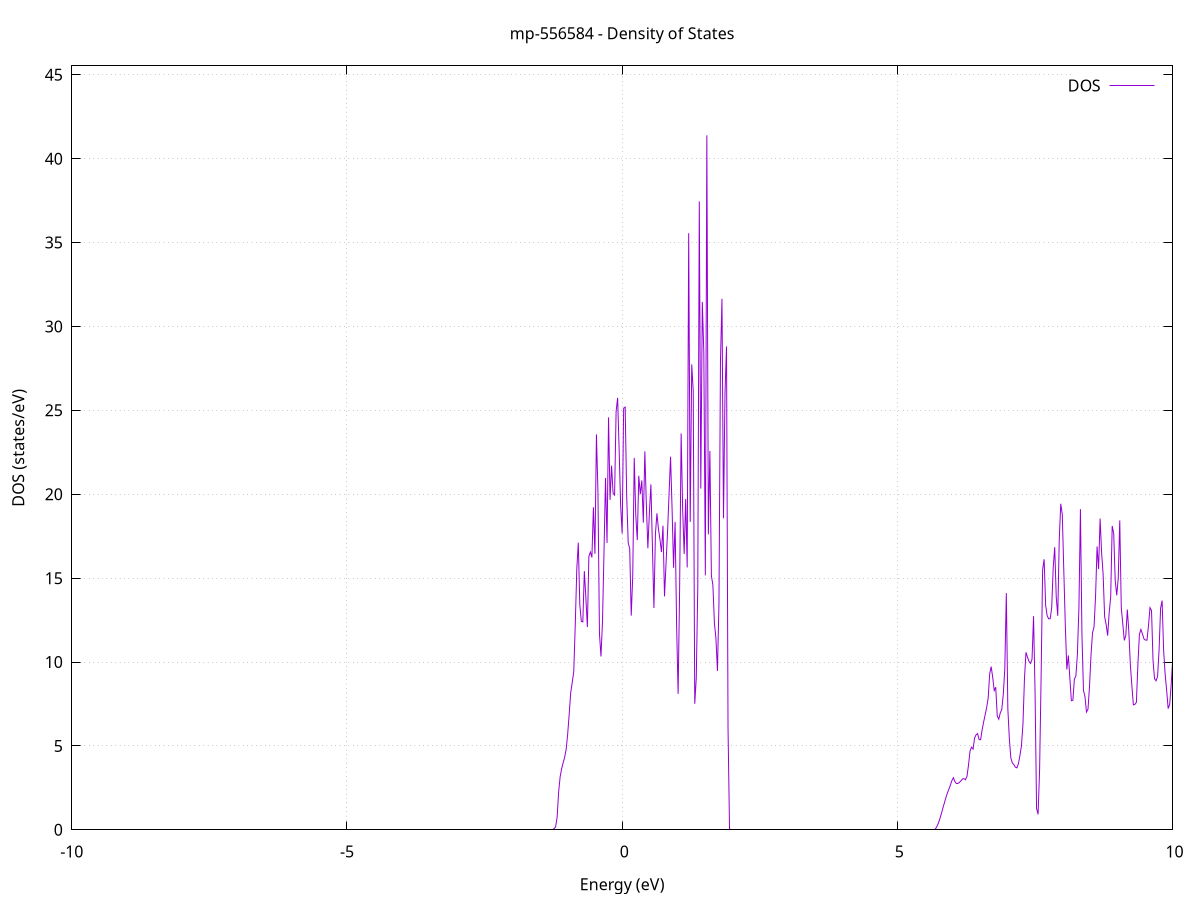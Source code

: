 set title 'mp-556584 - Density of States'
set xlabel 'Energy (eV)'
set ylabel 'DOS (states/eV)'
set grid
set xrange [-10:10]
set yrange [0:45.534]
set xzeroaxis lt -1
set terminal png size 800,600
set output 'mp-556584_dos_gnuplot.png'
plot '-' using 1:2 with lines title 'DOS'
-37.265600 0.000000
-37.238100 0.000000
-37.210600 0.000000
-37.183200 0.000000
-37.155700 0.000000
-37.128200 0.000000
-37.100700 0.000000
-37.073200 0.000000
-37.045800 0.000000
-37.018300 0.000000
-36.990800 0.000000
-36.963300 0.000000
-36.935800 0.000000
-36.908300 0.000000
-36.880900 0.000000
-36.853400 0.000000
-36.825900 0.000000
-36.798400 0.000000
-36.770900 0.000000
-36.743500 0.000000
-36.716000 0.000000
-36.688500 0.000000
-36.661000 0.000000
-36.633500 0.000000
-36.606000 0.000000
-36.578600 0.000000
-36.551100 0.000000
-36.523600 0.000000
-36.496100 0.000000
-36.468600 0.000000
-36.441100 0.000000
-36.413700 0.000000
-36.386200 0.000000
-36.358700 0.000000
-36.331200 0.000000
-36.303700 0.000000
-36.276300 0.000000
-36.248800 0.000000
-36.221300 0.000000
-36.193800 0.000000
-36.166300 0.000000
-36.138800 0.000000
-36.111400 0.000000
-36.083900 0.000000
-36.056400 0.000000
-36.028900 0.000000
-36.001400 0.000000
-35.974000 0.000000
-35.946500 0.000000
-35.919000 0.000000
-35.891500 0.000000
-35.864000 0.000000
-35.836500 0.000000
-35.809100 0.000000
-35.781600 0.000000
-35.754100 0.000000
-35.726600 0.000000
-35.699100 0.000000
-35.671600 0.000000
-35.644200 0.000000
-35.616700 0.000000
-35.589200 0.000000
-35.561700 0.000000
-35.534200 0.000000
-35.506800 0.000000
-35.479300 0.000000
-35.451800 0.000000
-35.424300 0.000000
-35.396800 0.000000
-35.369300 0.000000
-35.341900 0.000000
-35.314400 0.000000
-35.286900 0.000000
-35.259400 0.000000
-35.231900 0.000000
-35.204500 0.000000
-35.177000 0.000000
-35.149500 0.000000
-35.122000 0.000000
-35.094500 0.000000
-35.067000 0.000000
-35.039600 0.000000
-35.012100 0.000000
-34.984600 0.000000
-34.957100 0.000000
-34.929600 0.000000
-34.902200 0.000000
-34.874700 0.000000
-34.847200 0.000000
-34.819700 0.000000
-34.792200 0.000000
-34.764700 1.332900
-34.737300 32.834900
-34.709800 69.487000
-34.682300 5.483900
-34.654800 22.137200
-34.627300 77.278800
-34.599800 99.014600
-34.572400 33.036500
-34.544900 0.000000
-34.517400 0.000000
-34.489900 0.000000
-34.462400 0.000000
-34.435000 0.000000
-34.407500 0.000000
-34.380000 0.000000
-34.352500 0.000000
-34.325000 0.000000
-34.297500 0.000000
-34.270100 0.000000
-34.242600 0.000000
-34.215100 0.000000
-34.187600 0.000000
-34.160100 0.000000
-34.132700 0.000000
-34.105200 0.000000
-34.077700 0.000000
-34.050200 0.000000
-34.022700 0.000000
-33.995200 0.000000
-33.967800 0.000000
-33.940300 0.000000
-33.912800 0.000000
-33.885300 0.000000
-33.857800 0.000000
-33.830300 0.000000
-33.802900 0.000000
-33.775400 0.000000
-33.747900 0.000000
-33.720400 0.000000
-33.692900 0.000000
-33.665500 0.000000
-33.638000 0.000000
-33.610500 0.000000
-33.583000 0.000000
-33.555500 0.000000
-33.528000 0.000000
-33.500600 0.000000
-33.473100 0.000000
-33.445600 0.000000
-33.418100 0.000000
-33.390600 0.000000
-33.363200 0.000000
-33.335700 0.000000
-33.308200 0.000000
-33.280700 0.000000
-33.253200 0.000000
-33.225700 0.000000
-33.198300 0.000000
-33.170800 0.000000
-33.143300 0.000000
-33.115800 0.000000
-33.088300 0.000000
-33.060800 0.000000
-33.033400 0.000000
-33.005900 0.000000
-32.978400 0.000000
-32.950900 0.000000
-32.923400 0.000000
-32.896000 0.000000
-32.868500 0.000000
-32.841000 0.000000
-32.813500 0.000000
-32.786000 0.000000
-32.758500 0.000000
-32.731100 0.000000
-32.703600 0.000000
-32.676100 0.000000
-32.648600 0.000000
-32.621100 0.000000
-32.593700 0.000000
-32.566200 0.000000
-32.538700 0.000000
-32.511200 0.000000
-32.483700 0.000000
-32.456200 0.000000
-32.428800 0.000000
-32.401300 0.000000
-32.373800 0.000000
-32.346300 0.000000
-32.318800 0.000000
-32.291400 0.000000
-32.263900 0.000000
-32.236400 0.000000
-32.208900 0.000000
-32.181400 0.000000
-32.153900 0.000000
-32.126500 0.000000
-32.099000 0.000000
-32.071500 0.000000
-32.044000 0.000000
-32.016500 0.000000
-31.989000 0.000000
-31.961600 0.000000
-31.934100 0.000000
-31.906600 0.000000
-31.879100 0.000000
-31.851600 0.000000
-31.824200 0.000000
-31.796700 0.000000
-31.769200 0.000000
-31.741700 0.000000
-31.714200 0.000000
-31.686700 0.000000
-31.659300 0.000000
-31.631800 0.000000
-31.604300 0.000000
-31.576800 0.000000
-31.549300 0.000000
-31.521900 0.000000
-31.494400 0.000000
-31.466900 0.000000
-31.439400 0.000000
-31.411900 0.000000
-31.384400 0.000000
-31.357000 0.000000
-31.329500 0.000000
-31.302000 0.000000
-31.274500 0.000000
-31.247000 0.000000
-31.219500 0.000000
-31.192100 0.000000
-31.164600 0.000000
-31.137100 0.000000
-31.109600 0.000000
-31.082100 0.000000
-31.054700 0.000000
-31.027200 0.000000
-30.999700 0.000000
-30.972200 0.000000
-30.944700 0.000000
-30.917200 0.000000
-30.889800 0.000000
-30.862300 0.000000
-30.834800 0.000000
-30.807300 0.000000
-30.779800 0.000000
-30.752400 0.000000
-30.724900 0.000000
-30.697400 0.000000
-30.669900 0.000000
-30.642400 0.000000
-30.614900 0.000000
-30.587500 0.000000
-30.560000 0.000000
-30.532500 0.000000
-30.505000 0.000000
-30.477500 0.000000
-30.450000 0.000000
-30.422600 0.000000
-30.395100 0.000000
-30.367600 0.000000
-30.340100 0.000000
-30.312600 0.000000
-30.285200 0.000000
-30.257700 0.000000
-30.230200 0.000000
-30.202700 0.000000
-30.175200 0.000000
-30.147700 0.000000
-30.120300 0.000000
-30.092800 0.000000
-30.065300 0.000000
-30.037800 0.000000
-30.010300 0.000000
-29.982900 0.000000
-29.955400 0.000000
-29.927900 0.000000
-29.900400 0.000000
-29.872900 0.000000
-29.845400 0.000000
-29.818000 0.000000
-29.790500 0.000000
-29.763000 0.000000
-29.735500 0.000000
-29.708000 0.000000
-29.680600 0.000000
-29.653100 0.000000
-29.625600 0.000000
-29.598100 0.000000
-29.570600 0.000000
-29.543100 0.000000
-29.515700 0.000000
-29.488200 0.000000
-29.460700 0.000000
-29.433200 0.000000
-29.405700 0.000000
-29.378200 0.000000
-29.350800 0.000000
-29.323300 0.000000
-29.295800 0.000000
-29.268300 0.000000
-29.240800 0.000000
-29.213400 0.000000
-29.185900 0.000000
-29.158400 0.000000
-29.130900 0.000000
-29.103400 0.000000
-29.075900 0.000000
-29.048500 0.000000
-29.021000 0.000000
-28.993500 0.000000
-28.966000 0.000000
-28.938500 0.000000
-28.911100 0.000000
-28.883600 0.000000
-28.856100 0.000000
-28.828600 0.000000
-28.801100 0.000000
-28.773600 0.000000
-28.746200 0.000000
-28.718700 0.000000
-28.691200 0.000000
-28.663700 0.000000
-28.636200 0.000000
-28.608700 0.000000
-28.581300 0.000000
-28.553800 0.000000
-28.526300 0.000000
-28.498800 0.000000
-28.471300 0.000000
-28.443900 0.000000
-28.416400 0.000000
-28.388900 0.000000
-28.361400 0.000000
-28.333900 0.000000
-28.306400 0.000000
-28.279000 0.000000
-28.251500 0.000000
-28.224000 0.000000
-28.196500 0.000000
-28.169000 0.000000
-28.141600 0.000000
-28.114100 0.000000
-28.086600 0.000000
-28.059100 0.000000
-28.031600 0.000000
-28.004100 0.000000
-27.976700 0.000000
-27.949200 0.000000
-27.921700 0.000000
-27.894200 0.000000
-27.866700 0.000000
-27.839300 0.000000
-27.811800 0.000000
-27.784300 0.000000
-27.756800 0.000000
-27.729300 0.000000
-27.701800 0.000000
-27.674400 0.000000
-27.646900 0.000000
-27.619400 0.000000
-27.591900 0.000000
-27.564400 0.000000
-27.536900 0.000000
-27.509500 0.000000
-27.482000 0.000000
-27.454500 0.000000
-27.427000 0.000000
-27.399500 0.000000
-27.372100 0.000000
-27.344600 0.000000
-27.317100 0.000000
-27.289600 0.000000
-27.262100 0.000000
-27.234600 0.000000
-27.207200 0.000000
-27.179700 0.000000
-27.152200 0.000000
-27.124700 0.000000
-27.097200 0.000000
-27.069800 0.000000
-27.042300 0.000000
-27.014800 0.000000
-26.987300 0.000000
-26.959800 0.000000
-26.932300 0.000000
-26.904900 0.000000
-26.877400 0.000000
-26.849900 0.000000
-26.822400 0.000000
-26.794900 0.000000
-26.767400 0.000000
-26.740000 0.000000
-26.712500 0.000000
-26.685000 0.000000
-26.657500 0.000000
-26.630000 0.000000
-26.602600 0.000000
-26.575100 0.000000
-26.547600 0.000000
-26.520100 0.000000
-26.492600 0.000000
-26.465100 0.000000
-26.437700 0.000000
-26.410200 0.000000
-26.382700 0.000000
-26.355200 0.000000
-26.327700 0.000000
-26.300300 0.000000
-26.272800 0.000000
-26.245300 0.000000
-26.217800 0.000000
-26.190300 0.000000
-26.162800 0.000000
-26.135400 0.000000
-26.107900 0.000000
-26.080400 0.000000
-26.052900 0.000000
-26.025400 0.000000
-25.997900 0.000000
-25.970500 0.000000
-25.943000 0.000000
-25.915500 0.000000
-25.888000 0.000000
-25.860500 0.000000
-25.833100 0.000000
-25.805600 0.000000
-25.778100 0.000000
-25.750600 0.000000
-25.723100 0.000000
-25.695600 0.000000
-25.668200 0.000000
-25.640700 0.000000
-25.613200 0.000000
-25.585700 0.000000
-25.558200 0.000000
-25.530800 0.000000
-25.503300 0.000000
-25.475800 0.000000
-25.448300 0.000000
-25.420800 0.000000
-25.393300 0.000000
-25.365900 0.000000
-25.338400 0.000000
-25.310900 0.000000
-25.283400 0.000000
-25.255900 0.000000
-25.228500 0.000000
-25.201000 0.000000
-25.173500 0.000000
-25.146000 0.000000
-25.118500 0.000000
-25.091000 0.000000
-25.063600 0.000000
-25.036100 0.000000
-25.008600 0.000000
-24.981100 0.000000
-24.953600 0.000000
-24.926100 0.000000
-24.898700 0.000000
-24.871200 0.000000
-24.843700 0.000000
-24.816200 0.000000
-24.788700 0.000000
-24.761300 0.000000
-24.733800 0.000000
-24.706300 0.000000
-24.678800 0.000000
-24.651300 0.000000
-24.623800 0.000000
-24.596400 0.000000
-24.568900 0.000000
-24.541400 0.000000
-24.513900 0.000000
-24.486400 0.000000
-24.459000 0.000000
-24.431500 0.000000
-24.404000 0.000000
-24.376500 0.000000
-24.349000 0.000000
-24.321500 0.000000
-24.294100 0.000000
-24.266600 0.000000
-24.239100 0.000000
-24.211600 0.000000
-24.184100 0.000000
-24.156600 0.000000
-24.129200 0.000000
-24.101700 0.000000
-24.074200 0.000000
-24.046700 0.000000
-24.019200 0.000000
-23.991800 0.000000
-23.964300 0.000000
-23.936800 0.000000
-23.909300 0.000000
-23.881800 0.000000
-23.854300 0.000000
-23.826900 0.000000
-23.799400 0.000000
-23.771900 0.000000
-23.744400 0.000000
-23.716900 0.000000
-23.689500 0.000000
-23.662000 0.000000
-23.634500 0.000000
-23.607000 0.000000
-23.579500 0.000000
-23.552000 0.000000
-23.524600 0.000000
-23.497100 0.000000
-23.469600 0.000000
-23.442100 0.000000
-23.414600 0.000000
-23.387200 0.000000
-23.359700 0.000000
-23.332200 0.000000
-23.304700 0.000000
-23.277200 0.000000
-23.249700 0.000000
-23.222300 0.000000
-23.194800 0.000000
-23.167300 0.000000
-23.139800 0.000000
-23.112300 0.000000
-23.084800 0.000000
-23.057400 0.000000
-23.029900 0.000000
-23.002400 0.000000
-22.974900 0.000000
-22.947400 0.000000
-22.920000 0.000000
-22.892500 0.000000
-22.865000 0.000000
-22.837500 0.000000
-22.810000 0.000000
-22.782500 0.000000
-22.755100 0.000000
-22.727600 0.000000
-22.700100 0.000000
-22.672600 0.000000
-22.645100 0.000000
-22.617700 0.000000
-22.590200 0.000000
-22.562700 0.000000
-22.535200 0.000000
-22.507700 0.000000
-22.480200 0.000000
-22.452800 0.000000
-22.425300 0.000000
-22.397800 0.000000
-22.370300 0.000000
-22.342800 0.000000
-22.315300 0.000000
-22.287900 0.000000
-22.260400 0.000000
-22.232900 0.000000
-22.205400 0.000000
-22.177900 0.000000
-22.150500 0.000000
-22.123000 0.000000
-22.095500 0.000000
-22.068000 0.000000
-22.040500 0.000000
-22.013000 0.000000
-21.985600 0.000000
-21.958100 0.000000
-21.930600 0.000000
-21.903100 0.000000
-21.875600 0.000000
-21.848200 0.000000
-21.820700 0.000000
-21.793200 0.000000
-21.765700 0.000000
-21.738200 0.000000
-21.710700 0.000000
-21.683300 0.000000
-21.655800 0.000000
-21.628300 0.000000
-21.600800 0.000000
-21.573300 0.000000
-21.545800 0.000000
-21.518400 0.000000
-21.490900 0.000000
-21.463400 0.000000
-21.435900 0.000000
-21.408400 0.000000
-21.381000 0.000000
-21.353500 0.000000
-21.326000 0.000000
-21.298500 0.000000
-21.271000 0.000000
-21.243500 0.000000
-21.216100 0.000000
-21.188600 0.000000
-21.161100 0.000000
-21.133600 0.000000
-21.106100 0.000000
-21.078700 0.000000
-21.051200 0.000000
-21.023700 0.000000
-20.996200 0.000000
-20.968700 0.000000
-20.941200 0.000000
-20.913800 0.000000
-20.886300 0.000000
-20.858800 0.000000
-20.831300 0.000000
-20.803800 0.000000
-20.776400 0.000000
-20.748900 0.000000
-20.721400 0.000000
-20.693900 0.000000
-20.666400 0.000000
-20.638900 0.000000
-20.611500 0.000000
-20.584000 0.000000
-20.556500 0.000000
-20.529000 0.000000
-20.501500 0.000000
-20.474000 0.000000
-20.446600 0.000000
-20.419100 0.000000
-20.391600 0.000000
-20.364100 0.000000
-20.336600 0.000000
-20.309200 0.000000
-20.281700 0.000000
-20.254200 0.000000
-20.226700 0.000000
-20.199200 0.000000
-20.171700 0.000000
-20.144300 0.000000
-20.116800 0.000000
-20.089300 0.000000
-20.061800 0.000000
-20.034300 0.000000
-20.006900 0.000000
-19.979400 0.000000
-19.951900 0.000000
-19.924400 0.000000
-19.896900 0.000000
-19.869400 0.000000
-19.842000 0.000000
-19.814500 0.000000
-19.787000 0.000000
-19.759500 0.000000
-19.732000 0.000000
-19.704500 0.000000
-19.677100 0.000000
-19.649600 0.000000
-19.622100 0.000000
-19.594600 0.000000
-19.567100 0.000000
-19.539700 0.000000
-19.512200 0.000000
-19.484700 0.000000
-19.457200 0.000000
-19.429700 0.000000
-19.402200 0.000000
-19.374800 0.000000
-19.347300 0.000000
-19.319800 0.000000
-19.292300 0.000000
-19.264800 0.000000
-19.237400 0.000000
-19.209900 0.000000
-19.182400 0.000000
-19.154900 0.000000
-19.127400 0.000000
-19.099900 0.000000
-19.072500 0.000000
-19.045000 0.000000
-19.017500 0.000000
-18.990000 0.000000
-18.962500 0.000000
-18.935100 0.000000
-18.907600 0.000000
-18.880100 0.000000
-18.852600 0.000000
-18.825100 0.000000
-18.797600 0.000000
-18.770200 0.000000
-18.742700 0.000000
-18.715200 0.000000
-18.687700 0.000000
-18.660200 0.000000
-18.632700 0.000000
-18.605300 0.000000
-18.577800 0.000000
-18.550300 0.000000
-18.522800 0.000000
-18.495300 0.000000
-18.467900 0.000000
-18.440400 0.000000
-18.412900 0.000000
-18.385400 0.000000
-18.357900 0.000000
-18.330400 0.000000
-18.303000 0.000000
-18.275500 0.000000
-18.248000 0.000000
-18.220500 0.000000
-18.193000 0.000000
-18.165600 0.000000
-18.138100 0.000000
-18.110600 0.000000
-18.083100 0.000000
-18.055600 0.000000
-18.028100 0.000000
-18.000700 0.000000
-17.973200 0.000000
-17.945700 0.000000
-17.918200 0.000000
-17.890700 0.000000
-17.863200 0.000000
-17.835800 0.000000
-17.808300 0.000000
-17.780800 0.000000
-17.753300 0.000000
-17.725800 0.000000
-17.698400 0.000000
-17.670900 0.000000
-17.643400 0.000000
-17.615900 0.000000
-17.588400 0.000000
-17.560900 0.000000
-17.533500 0.000000
-17.506000 0.000000
-17.478500 0.000000
-17.451000 0.000000
-17.423500 0.000000
-17.396100 0.000000
-17.368600 0.000000
-17.341100 0.000000
-17.313600 0.000000
-17.286100 0.000000
-17.258600 0.000000
-17.231200 0.000000
-17.203700 0.000000
-17.176200 0.000000
-17.148700 0.000000
-17.121200 0.030700
-17.093700 0.303900
-17.066300 0.837800
-17.038800 1.422200
-17.011300 2.041200
-16.983800 2.808300
-16.956300 3.664800
-16.928900 5.842300
-16.901400 39.109400
-16.873900 9.521600
-16.846400 7.644800
-16.818900 11.103100
-16.791400 10.607200
-16.764000 10.824500
-16.736500 12.716400
-16.709000 19.880900
-16.681500 17.409100
-16.654000 13.512400
-16.626600 13.120800
-16.599100 16.315100
-16.571600 17.013600
-16.544100 10.030200
-16.516600 10.969500
-16.489100 16.096200
-16.461700 29.424900
-16.434200 12.631000
-16.406700 10.190800
-16.379200 11.693700
-16.351700 20.201100
-16.324300 11.542700
-16.296800 6.946400
-16.269300 4.804500
-16.241800 4.531800
-16.214300 8.414700
-16.186800 7.733700
-16.159400 7.411400
-16.131900 6.982500
-16.104400 6.007200
-16.076900 5.657400
-16.049400 5.431900
-16.021900 5.064700
-15.994500 5.376300
-15.967000 4.750100
-15.939500 4.867900
-15.912000 10.324500
-15.884500 14.298600
-15.857100 16.162400
-15.829600 12.076000
-15.802100 8.700000
-15.774600 7.037400
-15.747100 5.422000
-15.719600 5.477600
-15.692200 8.162500
-15.664700 17.264500
-15.637200 17.017000
-15.609700 16.337100
-15.582200 11.960300
-15.554800 10.463600
-15.527300 12.245900
-15.499800 12.680100
-15.472300 13.944300
-15.444800 11.525300
-15.417300 7.505100
-15.389900 6.081700
-15.362400 7.736400
-15.334900 16.568100
-15.307400 9.151700
-15.279900 8.413400
-15.252400 27.539400
-15.225000 17.962100
-15.197500 34.016000
-15.170000 35.482200
-15.142500 42.570100
-15.115000 37.935200
-15.087600 59.956900
-15.060100 48.467900
-15.032600 54.621200
-15.005100 44.348400
-14.977600 51.647500
-14.950100 37.692200
-14.922700 67.809700
-14.895200 28.473400
-14.867700 21.947600
-14.840200 18.867000
-14.812700 11.454800
-14.785300 0.000000
-14.757800 0.000000
-14.730300 0.000000
-14.702800 0.000000
-14.675300 0.000000
-14.647800 0.000000
-14.620400 0.000000
-14.592900 0.000000
-14.565400 0.000000
-14.537900 0.000000
-14.510400 0.000000
-14.482900 0.000000
-14.455500 0.000000
-14.428000 0.000000
-14.400500 0.000000
-14.373000 0.000000
-14.345500 0.000000
-14.318100 0.000000
-14.290600 0.000000
-14.263100 0.000000
-14.235600 0.000000
-14.208100 0.000000
-14.180600 0.000000
-14.153200 0.000000
-14.125700 0.000000
-14.098200 0.000000
-14.070700 0.000000
-14.043200 0.000000
-14.015800 0.000000
-13.988300 0.000000
-13.960800 0.000000
-13.933300 0.000000
-13.905800 0.000000
-13.878300 0.000000
-13.850900 0.002200
-13.823400 0.008800
-13.795900 0.019900
-13.768400 0.035300
-13.740900 0.055200
-13.713500 0.079400
-13.686000 0.108100
-13.658500 0.141200
-13.631000 0.178700
-13.603500 0.223300
-13.576000 0.444300
-13.548600 0.644000
-13.521100 0.789100
-13.493600 0.948200
-13.466100 1.415400
-13.438600 2.249000
-13.411100 3.175400
-13.383700 4.485300
-13.356200 5.859700
-13.328700 7.025900
-13.301200 7.356700
-13.273700 7.156300
-13.246300 6.968900
-13.218800 8.379100
-13.191300 10.115600
-13.163800 11.592900
-13.136300 12.345700
-13.108800 11.683300
-13.081400 9.011400
-13.053900 8.787100
-13.026400 8.649400
-12.998900 7.455700
-12.971400 6.529800
-12.944000 6.030300
-12.916500 5.520100
-12.889000 4.715800
-12.861500 4.150100
-12.834000 4.304400
-12.806500 6.274200
-12.779100 9.797000
-12.751600 16.879200
-12.724100 29.577800
-12.696600 9.381900
-12.669100 5.776400
-12.641600 4.875100
-12.614200 5.590900
-12.586700 5.926500
-12.559200 5.641300
-12.531700 6.154200
-12.504200 6.997800
-12.476800 7.601100
-12.449300 10.308200
-12.421800 12.935300
-12.394300 15.410900
-12.366800 14.586600
-12.339300 13.319600
-12.311900 11.689300
-12.284400 11.866100
-12.256900 12.545600
-12.229400 13.710300
-12.201900 10.877400
-12.174500 13.824700
-12.147000 18.400300
-12.119500 17.970500
-12.092000 10.584100
-12.064500 16.047300
-12.037000 15.878700
-12.009600 11.537200
-11.982100 9.367100
-11.954600 11.510200
-11.927100 17.287100
-11.899600 14.132900
-11.872200 11.786400
-11.844700 6.409800
-11.817200 4.730800
-11.789700 4.669700
-11.762200 5.228100
-11.734700 6.233500
-11.707300 7.157000
-11.679800 20.415300
-11.652300 10.608300
-11.624800 6.131800
-11.597300 1.823600
-11.569800 1.503400
-11.542400 1.202000
-11.514900 0.967000
-11.487400 0.752800
-11.459900 0.558300
-11.432400 0.358800
-11.405000 0.171900
-11.377500 0.051500
-11.350000 0.001600
-11.322500 0.000000
-11.295000 0.000000
-11.267500 0.000000
-11.240100 0.000000
-11.212600 0.000000
-11.185100 0.000000
-11.157600 0.000000
-11.130100 0.000000
-11.102700 0.000000
-11.075200 0.000000
-11.047700 0.000000
-11.020200 0.000000
-10.992700 0.000000
-10.965200 0.000000
-10.937800 0.000000
-10.910300 0.000000
-10.882800 0.000000
-10.855300 0.000000
-10.827800 0.000000
-10.800300 0.000000
-10.772900 0.000000
-10.745400 0.000000
-10.717900 0.000000
-10.690400 0.000000
-10.662900 0.000000
-10.635500 0.000000
-10.608000 0.000000
-10.580500 0.000000
-10.553000 0.000000
-10.525500 0.000000
-10.498000 0.000000
-10.470600 0.000000
-10.443100 0.000000
-10.415600 0.000000
-10.388100 0.000000
-10.360600 0.000000
-10.333200 0.000000
-10.305700 0.000000
-10.278200 0.000000
-10.250700 0.000000
-10.223200 0.000000
-10.195700 0.000000
-10.168300 0.000000
-10.140800 0.000000
-10.113300 0.000000
-10.085800 0.000000
-10.058300 0.000000
-10.030800 0.000000
-10.003400 0.000000
-9.975900 0.000000
-9.948400 0.000000
-9.920900 0.000000
-9.893400 0.000000
-9.866000 0.000000
-9.838500 0.000000
-9.811000 0.000000
-9.783500 0.000000
-9.756000 0.000000
-9.728500 0.000000
-9.701100 0.000000
-9.673600 0.000000
-9.646100 0.000000
-9.618600 0.000000
-9.591100 0.000000
-9.563700 0.000000
-9.536200 0.000000
-9.508700 0.000000
-9.481200 0.000000
-9.453700 0.000000
-9.426200 0.000000
-9.398800 0.000000
-9.371300 0.000000
-9.343800 0.000000
-9.316300 0.000000
-9.288800 0.000000
-9.261400 0.000000
-9.233900 0.000000
-9.206400 0.000000
-9.178900 0.000000
-9.151400 0.000000
-9.123900 0.000000
-9.096500 0.000000
-9.069000 0.000000
-9.041500 0.000000
-9.014000 0.000000
-8.986500 0.000000
-8.959000 0.000000
-8.931600 0.000000
-8.904100 0.000000
-8.876600 0.000000
-8.849100 0.000000
-8.821600 0.000000
-8.794200 0.000000
-8.766700 0.000000
-8.739200 0.000000
-8.711700 0.000000
-8.684200 0.000000
-8.656700 0.000000
-8.629300 0.000000
-8.601800 0.000000
-8.574300 0.000000
-8.546800 0.000000
-8.519300 0.000000
-8.491900 0.000000
-8.464400 0.000000
-8.436900 0.000000
-8.409400 0.000000
-8.381900 0.000000
-8.354400 0.000000
-8.327000 0.000000
-8.299500 0.000000
-8.272000 0.000000
-8.244500 0.000000
-8.217000 0.000000
-8.189500 0.000000
-8.162100 0.000000
-8.134600 0.000000
-8.107100 0.000000
-8.079600 0.000000
-8.052100 0.000000
-8.024700 0.000000
-7.997200 0.000000
-7.969700 0.000000
-7.942200 0.000000
-7.914700 0.000000
-7.887200 0.000000
-7.859800 0.000000
-7.832300 0.000000
-7.804800 0.000000
-7.777300 0.000000
-7.749800 0.000000
-7.722400 0.000000
-7.694900 0.000000
-7.667400 0.000000
-7.639900 0.000000
-7.612400 0.000000
-7.584900 0.000000
-7.557500 0.000000
-7.530000 0.000000
-7.502500 0.000000
-7.475000 0.000000
-7.447500 0.000000
-7.420100 0.000000
-7.392600 0.000000
-7.365100 0.000000
-7.337600 0.000000
-7.310100 0.000000
-7.282600 0.000000
-7.255200 0.000000
-7.227700 0.000000
-7.200200 0.000000
-7.172700 0.000000
-7.145200 0.000000
-7.117700 0.000000
-7.090300 0.000000
-7.062800 0.000000
-7.035300 0.000000
-7.007800 0.000000
-6.980300 0.000000
-6.952900 0.000000
-6.925400 0.000000
-6.897900 0.000000
-6.870400 0.000000
-6.842900 0.000000
-6.815400 0.000000
-6.788000 0.000000
-6.760500 0.000000
-6.733000 0.000000
-6.705500 0.000000
-6.678000 0.000000
-6.650600 0.000000
-6.623100 0.000000
-6.595600 0.000000
-6.568100 0.000000
-6.540600 0.000000
-6.513100 0.000000
-6.485700 0.000000
-6.458200 0.000000
-6.430700 0.000000
-6.403200 0.000000
-6.375700 0.000000
-6.348200 0.000000
-6.320800 0.000000
-6.293300 0.000000
-6.265800 0.000000
-6.238300 0.000000
-6.210800 0.000000
-6.183400 0.000000
-6.155900 0.000000
-6.128400 0.000000
-6.100900 0.000000
-6.073400 0.000000
-6.045900 0.000000
-6.018500 0.000000
-5.991000 0.000000
-5.963500 0.000000
-5.936000 0.000000
-5.908500 0.000000
-5.881100 0.000000
-5.853600 0.000000
-5.826100 0.000000
-5.798600 0.000000
-5.771100 0.000000
-5.743600 0.000000
-5.716200 0.000000
-5.688700 0.000000
-5.661200 0.000000
-5.633700 0.000000
-5.606200 0.000000
-5.578700 0.000000
-5.551300 0.000000
-5.523800 0.000000
-5.496300 0.000000
-5.468800 0.000000
-5.441300 0.000000
-5.413900 0.000000
-5.386400 0.000000
-5.358900 0.000000
-5.331400 0.000000
-5.303900 0.000000
-5.276400 0.000000
-5.249000 0.000000
-5.221500 0.000000
-5.194000 0.000000
-5.166500 0.000000
-5.139000 0.000000
-5.111600 0.000000
-5.084100 0.000000
-5.056600 0.000000
-5.029100 0.000000
-5.001600 0.000000
-4.974100 0.000000
-4.946700 0.000000
-4.919200 0.000000
-4.891700 0.000000
-4.864200 0.000000
-4.836700 0.000000
-4.809300 0.000000
-4.781800 0.000000
-4.754300 0.000000
-4.726800 0.000000
-4.699300 0.000000
-4.671800 0.000000
-4.644400 0.000000
-4.616900 0.000000
-4.589400 0.000000
-4.561900 0.000000
-4.534400 0.000000
-4.506900 0.000000
-4.479500 0.000000
-4.452000 0.000000
-4.424500 0.000000
-4.397000 0.000000
-4.369500 0.000000
-4.342100 0.000000
-4.314600 0.000000
-4.287100 0.000000
-4.259600 0.000000
-4.232100 0.000000
-4.204600 0.000000
-4.177200 0.000000
-4.149700 0.000000
-4.122200 0.000000
-4.094700 0.000000
-4.067200 0.000000
-4.039800 0.000000
-4.012300 0.000000
-3.984800 0.000000
-3.957300 0.000000
-3.929800 0.000000
-3.902300 0.000000
-3.874900 0.000000
-3.847400 0.000000
-3.819900 0.000000
-3.792400 0.000000
-3.764900 0.000000
-3.737400 0.000000
-3.710000 0.000000
-3.682500 0.000000
-3.655000 0.000000
-3.627500 0.000000
-3.600000 0.000000
-3.572600 0.000000
-3.545100 0.000000
-3.517600 0.000000
-3.490100 0.000000
-3.462600 0.000000
-3.435100 0.000000
-3.407700 0.000000
-3.380200 0.000000
-3.352700 0.000000
-3.325200 0.000000
-3.297700 0.000000
-3.270300 0.000000
-3.242800 0.000000
-3.215300 0.000000
-3.187800 0.000000
-3.160300 0.000000
-3.132800 0.000000
-3.105400 0.000000
-3.077900 0.000000
-3.050400 0.000000
-3.022900 0.000000
-2.995400 0.000000
-2.968000 0.000000
-2.940500 0.000000
-2.913000 0.000000
-2.885500 0.000000
-2.858000 0.000000
-2.830500 0.000000
-2.803100 0.000000
-2.775600 0.000000
-2.748100 0.000000
-2.720600 0.000000
-2.693100 0.000000
-2.665600 0.000000
-2.638200 0.000000
-2.610700 0.000000
-2.583200 0.000000
-2.555700 0.000000
-2.528200 0.000000
-2.500800 0.000000
-2.473300 0.000000
-2.445800 0.000000
-2.418300 0.000000
-2.390800 0.000000
-2.363300 0.000000
-2.335900 0.000000
-2.308400 0.000000
-2.280900 0.000000
-2.253400 0.000000
-2.225900 0.000000
-2.198500 0.000000
-2.171000 0.000000
-2.143500 0.000000
-2.116000 0.000000
-2.088500 0.000000
-2.061000 0.000000
-2.033600 0.000000
-2.006100 0.000000
-1.978600 0.000000
-1.951100 0.000000
-1.923600 0.000000
-1.896100 0.000000
-1.868700 0.000000
-1.841200 0.000000
-1.813700 0.000000
-1.786200 0.000000
-1.758700 0.000000
-1.731300 0.000000
-1.703800 0.000000
-1.676300 0.000000
-1.648800 0.000000
-1.621300 0.000000
-1.593800 0.000000
-1.566400 0.000000
-1.538900 0.000000
-1.511400 0.000000
-1.483900 0.000000
-1.456400 0.000000
-1.429000 0.000000
-1.401500 0.000000
-1.374000 0.000000
-1.346500 0.000000
-1.319000 0.000000
-1.291500 0.000000
-1.264100 0.012600
-1.236600 0.070800
-1.209100 0.176100
-1.181600 0.738400
-1.154100 2.247900
-1.126600 3.159800
-1.099200 3.642700
-1.071700 3.997900
-1.044200 4.327000
-1.016700 4.803400
-0.989200 5.722200
-0.961800 6.900500
-0.934300 8.185400
-0.906800 8.785800
-0.879300 9.422500
-0.851800 12.225500
-0.824300 15.503800
-0.796900 17.118200
-0.769400 13.423800
-0.741900 12.421800
-0.714400 12.391100
-0.686900 15.417500
-0.659500 13.857600
-0.632000 12.082700
-0.604500 16.302600
-0.577000 16.553900
-0.549500 16.235300
-0.522000 19.226500
-0.494600 16.449500
-0.467100 23.565300
-0.439600 20.145500
-0.412100 11.682200
-0.384600 10.332500
-0.357200 12.389600
-0.329700 16.555400
-0.302200 20.973300
-0.274700 17.100200
-0.247200 24.584800
-0.219700 19.663300
-0.192300 21.701200
-0.164800 20.069500
-0.137300 19.952500
-0.109800 24.928100
-0.082300 25.746600
-0.054800 22.672600
-0.027400 19.336200
0.000100 17.657000
0.027600 25.134800
0.055100 25.193900
0.082600 19.892200
0.110000 17.104000
0.137500 16.758100
0.165000 12.762400
0.192500 15.117400
0.220000 22.166600
0.247500 18.754600
0.274900 17.266600
0.302400 21.100000
0.329900 20.000600
0.357400 20.823100
0.384900 18.305900
0.412300 22.555300
0.439800 19.396800
0.467300 16.781300
0.494800 18.872600
0.522300 20.587600
0.549800 16.940000
0.577200 13.216500
0.604700 17.625300
0.632200 18.862600
0.659700 17.927800
0.687200 17.308000
0.714700 16.551400
0.742100 18.120800
0.769600 13.912100
0.797100 15.837500
0.824600 17.724700
0.852100 19.994600
0.879500 22.240300
0.907000 19.169600
0.934500 15.618400
0.962000 18.354100
0.989500 12.223000
1.017000 8.099900
1.044400 14.358200
1.071900 23.623200
1.099400 19.121500
1.126900 16.444600
1.154400 19.715800
1.181800 15.637000
1.209300 35.558900
1.236800 18.351800
1.264300 27.736700
1.291800 26.163600
1.319300 7.508300
1.346700 9.043400
1.374200 14.449600
1.401700 37.456200
1.429200 20.336200
1.456700 31.466000
1.484200 28.440100
1.511600 15.166200
1.539100 41.394100
1.566600 17.609600
1.594100 22.580400
1.621600 15.135900
1.649000 14.587300
1.676500 12.306200
1.704000 11.422100
1.731500 9.467300
1.759000 13.405400
1.786500 27.934100
1.813900 31.650300
1.841400 18.568200
1.868900 26.023500
1.896400 28.813600
1.923900 6.084400
1.951300 0.036900
1.978800 0.000000
2.006300 0.000000
2.033800 0.000000
2.061300 0.000000
2.088800 0.000000
2.116200 0.000000
2.143700 0.000000
2.171200 0.000000
2.198700 0.000000
2.226200 0.000000
2.253600 0.000000
2.281100 0.000000
2.308600 0.000000
2.336100 0.000000
2.363600 0.000000
2.391100 0.000000
2.418500 0.000000
2.446000 0.000000
2.473500 0.000000
2.501000 0.000000
2.528500 0.000000
2.556000 0.000000
2.583400 0.000000
2.610900 0.000000
2.638400 0.000000
2.665900 0.000000
2.693400 0.000000
2.720800 0.000000
2.748300 0.000000
2.775800 0.000000
2.803300 0.000000
2.830800 0.000000
2.858300 0.000000
2.885700 0.000000
2.913200 0.000000
2.940700 0.000000
2.968200 0.000000
2.995700 0.000000
3.023100 0.000000
3.050600 0.000000
3.078100 0.000000
3.105600 0.000000
3.133100 0.000000
3.160600 0.000000
3.188000 0.000000
3.215500 0.000000
3.243000 0.000000
3.270500 0.000000
3.298000 0.000000
3.325500 0.000000
3.352900 0.000000
3.380400 0.000000
3.407900 0.000000
3.435400 0.000000
3.462900 0.000000
3.490300 0.000000
3.517800 0.000000
3.545300 0.000000
3.572800 0.000000
3.600300 0.000000
3.627800 0.000000
3.655200 0.000000
3.682700 0.000000
3.710200 0.000000
3.737700 0.000000
3.765200 0.000000
3.792600 0.000000
3.820100 0.000000
3.847600 0.000000
3.875100 0.000000
3.902600 0.000000
3.930100 0.000000
3.957500 0.000000
3.985000 0.000000
4.012500 0.000000
4.040000 0.000000
4.067500 0.000000
4.094900 0.000000
4.122400 0.000000
4.149900 0.000000
4.177400 0.000000
4.204900 0.000000
4.232400 0.000000
4.259800 0.000000
4.287300 0.000000
4.314800 0.000000
4.342300 0.000000
4.369800 0.000000
4.397300 0.000000
4.424700 0.000000
4.452200 0.000000
4.479700 0.000000
4.507200 0.000000
4.534700 0.000000
4.562100 0.000000
4.589600 0.000000
4.617100 0.000000
4.644600 0.000000
4.672100 0.000000
4.699600 0.000000
4.727000 0.000000
4.754500 0.000000
4.782000 0.000000
4.809500 0.000000
4.837000 0.000000
4.864400 0.000000
4.891900 0.000000
4.919400 0.000000
4.946900 0.000000
4.974400 0.000000
5.001900 0.000000
5.029300 0.000000
5.056800 0.000000
5.084300 0.000000
5.111800 0.000000
5.139300 0.000000
5.166800 0.000000
5.194200 0.000000
5.221700 0.000000
5.249200 0.000000
5.276700 0.000000
5.304200 0.000000
5.331600 0.000000
5.359100 0.000000
5.386600 0.000000
5.414100 0.000000
5.441600 0.000000
5.469100 0.000000
5.496500 0.000000
5.524000 0.000000
5.551500 0.000000
5.579000 0.000000
5.606500 0.000000
5.633900 0.000000
5.661400 0.000000
5.688900 0.029500
5.716400 0.180500
5.743900 0.383700
5.771400 0.639000
5.798800 0.945100
5.826300 1.275400
5.853800 1.589400
5.881300 1.896800
5.908800 2.185200
5.936300 2.411400
5.963700 2.659100
5.991200 2.929300
6.018700 3.104300
6.046200 2.868200
6.073700 2.755100
6.101100 2.763500
6.128600 2.823300
6.156100 2.919100
6.183600 3.027700
6.211100 3.048200
6.238600 2.981800
6.266000 3.189400
6.293500 3.857400
6.321000 4.687200
6.348500 4.924700
6.376000 4.807900
6.403400 5.459800
6.430900 5.661200
6.458400 5.735100
6.485900 5.384700
6.513400 5.364400
6.540900 5.960600
6.568300 6.423800
6.595800 6.852700
6.623300 7.289200
6.650800 7.854700
6.678300 9.289800
6.705700 9.724300
6.733200 9.089200
6.760700 8.296900
6.788200 8.497800
6.815700 6.780100
6.843200 6.588900
6.870600 6.969600
6.898100 7.161000
6.925600 8.081000
6.953100 9.607300
6.980600 14.110600
7.008100 7.216400
7.035500 5.420200
7.063000 4.279600
7.090500 3.978400
7.118000 3.882900
7.145500 3.732000
7.172900 3.692600
7.200400 3.944600
7.227900 4.431100
7.255400 5.011100
7.282900 6.306000
7.310400 9.013100
7.337800 10.577200
7.365300 10.288700
7.392800 10.037800
7.420300 9.913500
7.447800 10.162500
7.475200 12.729100
7.502700 8.208100
7.530200 1.273900
7.557700 0.917800
7.585200 3.560800
7.612700 9.118800
7.640100 15.490400
7.667600 16.123800
7.695100 13.380100
7.722600 12.759700
7.750100 12.575200
7.777600 12.580900
7.805000 13.235300
7.832500 15.621500
7.860000 16.844200
7.887500 13.876500
7.915000 12.755700
7.942400 17.317400
7.969900 19.431800
7.997400 18.799800
8.024900 15.452600
8.052400 12.202900
8.079900 9.556200
8.107300 10.391300
8.134800 9.065400
8.162300 7.695300
8.189800 7.724400
8.217300 8.985300
8.244700 9.171400
8.272200 10.469400
8.299700 13.247500
8.327200 19.111400
8.354700 11.613800
8.382200 8.318200
8.409600 7.944500
8.437100 7.016700
8.464600 7.186000
8.492100 8.548000
8.519600 10.432800
8.547000 11.744300
8.574500 12.094800
8.602000 13.911500
8.629500 16.888800
8.657000 15.537300
8.684500 18.551600
8.711900 16.520900
8.739400 15.225500
8.766900 12.700400
8.794400 12.226100
8.821900 11.572500
8.849400 12.924900
8.876800 13.877800
8.904300 18.110900
8.931800 17.663600
8.959300 14.848300
8.986800 13.974000
9.014200 15.005400
9.041700 18.440400
9.069200 13.246400
9.096700 12.272000
9.124200 11.289400
9.151700 11.580100
9.179100 13.129900
9.206600 11.817500
9.234100 9.841700
9.261600 8.593700
9.289100 7.446600
9.316500 7.475000
9.344000 7.596500
9.371500 9.879200
9.399000 11.658200
9.426500 11.940700
9.454000 11.673100
9.481400 11.378500
9.508900 11.306100
9.536400 11.303600
9.563900 12.177600
9.591400 13.237900
9.618900 13.063600
9.646300 10.086200
9.673800 9.000300
9.701300 8.879500
9.728800 9.142700
9.756300 10.737400
9.783700 13.205900
9.811200 13.661000
9.838700 10.702300
9.866200 9.276100
9.893700 8.314300
9.921200 7.223300
9.948600 7.460800
9.976100 8.645300
10.003600 10.164200
10.031100 10.449700
10.058600 10.874600
10.086000 12.265400
10.113500 9.738600
10.141000 8.622200
10.168500 9.738800
10.196000 11.214300
10.223500 21.047100
10.250900 13.564500
10.278400 10.784300
10.305900 13.372000
10.333400 15.387500
10.360900 14.594100
10.388400 10.789300
10.415800 13.238800
10.443300 11.290900
10.470800 9.787600
10.498300 10.067300
10.525800 10.532800
10.553200 10.652400
10.580700 12.085800
10.608200 13.508200
10.635700 14.253300
10.663200 12.170500
10.690700 12.360800
10.718100 13.956500
10.745600 18.625600
10.773100 8.787400
10.800600 5.537200
10.828100 4.476300
10.855500 6.303700
10.883000 6.965900
10.910500 7.766500
10.938000 8.374000
10.965500 12.897000
10.993000 14.109900
11.020400 12.864300
11.047900 12.212800
11.075400 12.301400
11.102900 14.139800
11.130400 13.825200
11.157800 12.174900
11.185300 9.263800
11.212800 8.006300
11.240300 8.836300
11.267800 12.788600
11.295300 14.847300
11.322700 10.746700
11.350200 9.508300
11.377700 8.119100
11.405200 7.904600
11.432700 7.924100
11.460200 8.079600
11.487600 8.728700
11.515100 10.289800
11.542600 11.176200
11.570100 10.945800
11.597600 10.822500
11.625000 10.250300
11.652500 9.083000
11.680000 7.655600
11.707500 5.754900
11.735000 4.194700
11.762500 4.205000
11.789900 4.470600
11.817400 4.775900
11.844900 5.089900
11.872400 5.378300
11.899900 5.693200
11.927300 7.825200
11.954800 8.689600
11.982300 8.572600
12.009800 8.719200
12.037300 6.585100
12.064800 6.577200
12.092200 7.043300
12.119700 8.450600
12.147200 9.053800
12.174700 9.391800
12.202200 9.774900
12.229700 10.938000
12.257100 12.364200
12.284600 11.703000
12.312100 10.718900
12.339600 14.362500
12.367100 13.208700
12.394500 10.982900
12.422000 8.218200
12.449500 7.562200
12.477000 7.893400
12.504500 8.059700
12.532000 7.223100
12.559400 6.050800
12.586900 5.530600
12.614400 5.103800
12.641900 4.751900
12.669400 4.426200
12.696800 4.116100
12.724300 3.857300
12.751800 3.643700
12.779300 3.479200
12.806800 3.358400
12.834300 3.284600
12.861700 3.266200
12.889200 3.291300
12.916700 3.357000
12.944200 3.903200
12.971700 4.117400
12.999200 4.086900
13.026600 3.958700
13.054100 3.722700
13.081600 3.480500
13.109100 3.222700
13.136600 3.021900
13.164000 2.952100
13.191500 2.900300
13.219000 2.842900
13.246500 2.795000
13.274000 2.751200
13.301500 2.714300
13.328900 2.737900
13.356400 2.760700
13.383900 2.768300
13.411400 2.818000
13.438900 3.144100
13.466300 3.217600
13.493800 3.280600
13.521300 3.333100
13.548800 3.374400
13.576300 3.401800
13.603800 3.480700
13.631200 3.553800
13.658700 3.502400
13.686200 3.442600
13.713700 3.369500
13.741200 3.284500
13.768600 3.213800
13.796100 3.146400
13.823600 3.075100
13.851100 2.983600
13.878600 2.788400
13.906100 2.748800
13.933500 2.718900
13.961000 2.701600
13.988500 2.695300
14.016000 2.700800
14.043500 2.728800
14.071000 2.775600
14.098400 2.836600
14.125900 3.030900
14.153400 3.312800
14.180900 3.465700
14.208400 3.488900
14.235800 3.392800
14.263300 3.263000
14.290800 3.107700
14.318300 2.912000
14.345800 2.727300
14.373300 2.617900
14.400700 2.465500
14.428200 2.277200
14.455700 2.086500
14.483200 2.013000
14.510700 1.971400
14.538100 2.293900
14.565600 2.436700
14.593100 2.395400
14.620600 2.237700
14.648100 2.094800
14.675600 2.209000
14.703000 2.326400
14.730500 2.447000
14.758000 2.381400
14.785500 1.701900
14.813000 1.397100
14.840500 1.086300
14.867900 0.785000
14.895400 0.623700
14.922900 0.469000
14.950400 0.320700
14.977900 0.191400
15.005300 0.143100
15.032800 0.105600
15.060300 0.073800
15.087800 0.047600
15.115300 0.027200
15.142800 0.012400
15.170200 0.003400
15.197700 0.000000
15.225200 0.000000
15.252700 0.000000
15.280200 0.000000
15.307600 0.000000
15.335100 0.000000
15.362600 0.000000
15.390100 0.000000
15.417600 0.000000
15.445100 0.000000
15.472500 0.000000
15.500000 0.000000
15.527500 0.000000
15.555000 0.000000
15.582500 0.000000
15.609900 0.000000
15.637400 0.000000
15.664900 0.000000
15.692400 0.000000
15.719900 0.000000
15.747400 0.000000
15.774800 0.000000
15.802300 0.000000
15.829800 0.000000
15.857300 0.000000
15.884800 0.000000
15.912300 0.000000
15.939700 0.000000
15.967200 0.000000
15.994700 0.000000
16.022200 0.000000
16.049700 0.000000
16.077100 0.000000
16.104600 0.000000
16.132100 0.000000
16.159600 0.000000
16.187100 0.000000
16.214600 0.000000
16.242000 0.000000
16.269500 0.000000
16.297000 0.000000
16.324500 0.000000
16.352000 0.000000
16.379400 0.000000
16.406900 0.000000
16.434400 0.000000
16.461900 0.000000
16.489400 0.000000
16.516900 0.000000
16.544300 0.000000
16.571800 0.000000
16.599300 0.000000
16.626800 0.000000
16.654300 0.000000
16.681800 0.000000
16.709200 0.000000
16.736700 0.000000
16.764200 0.000000
16.791700 0.000000
16.819200 0.000000
16.846600 0.000000
16.874100 0.000000
16.901600 0.000000
16.929100 0.000000
16.956600 0.000000
16.984100 0.000000
17.011500 0.000000
17.039000 0.000000
17.066500 0.000000
17.094000 0.000000
17.121500 0.000000
17.148900 0.000000
17.176400 0.000000
17.203900 0.000000
17.231400 0.000000
17.258900 0.000000
17.286400 0.000000
17.313800 0.000000
17.341300 0.000000
17.368800 0.000000
17.396300 0.000000
17.423800 0.000000
17.451300 0.000000
17.478700 0.000000
17.506200 0.000000
17.533700 0.000000
17.561200 0.000000
17.588700 0.000000
17.616100 0.000000
17.643600 0.000000
17.671100 0.000000
17.698600 0.000000
e

